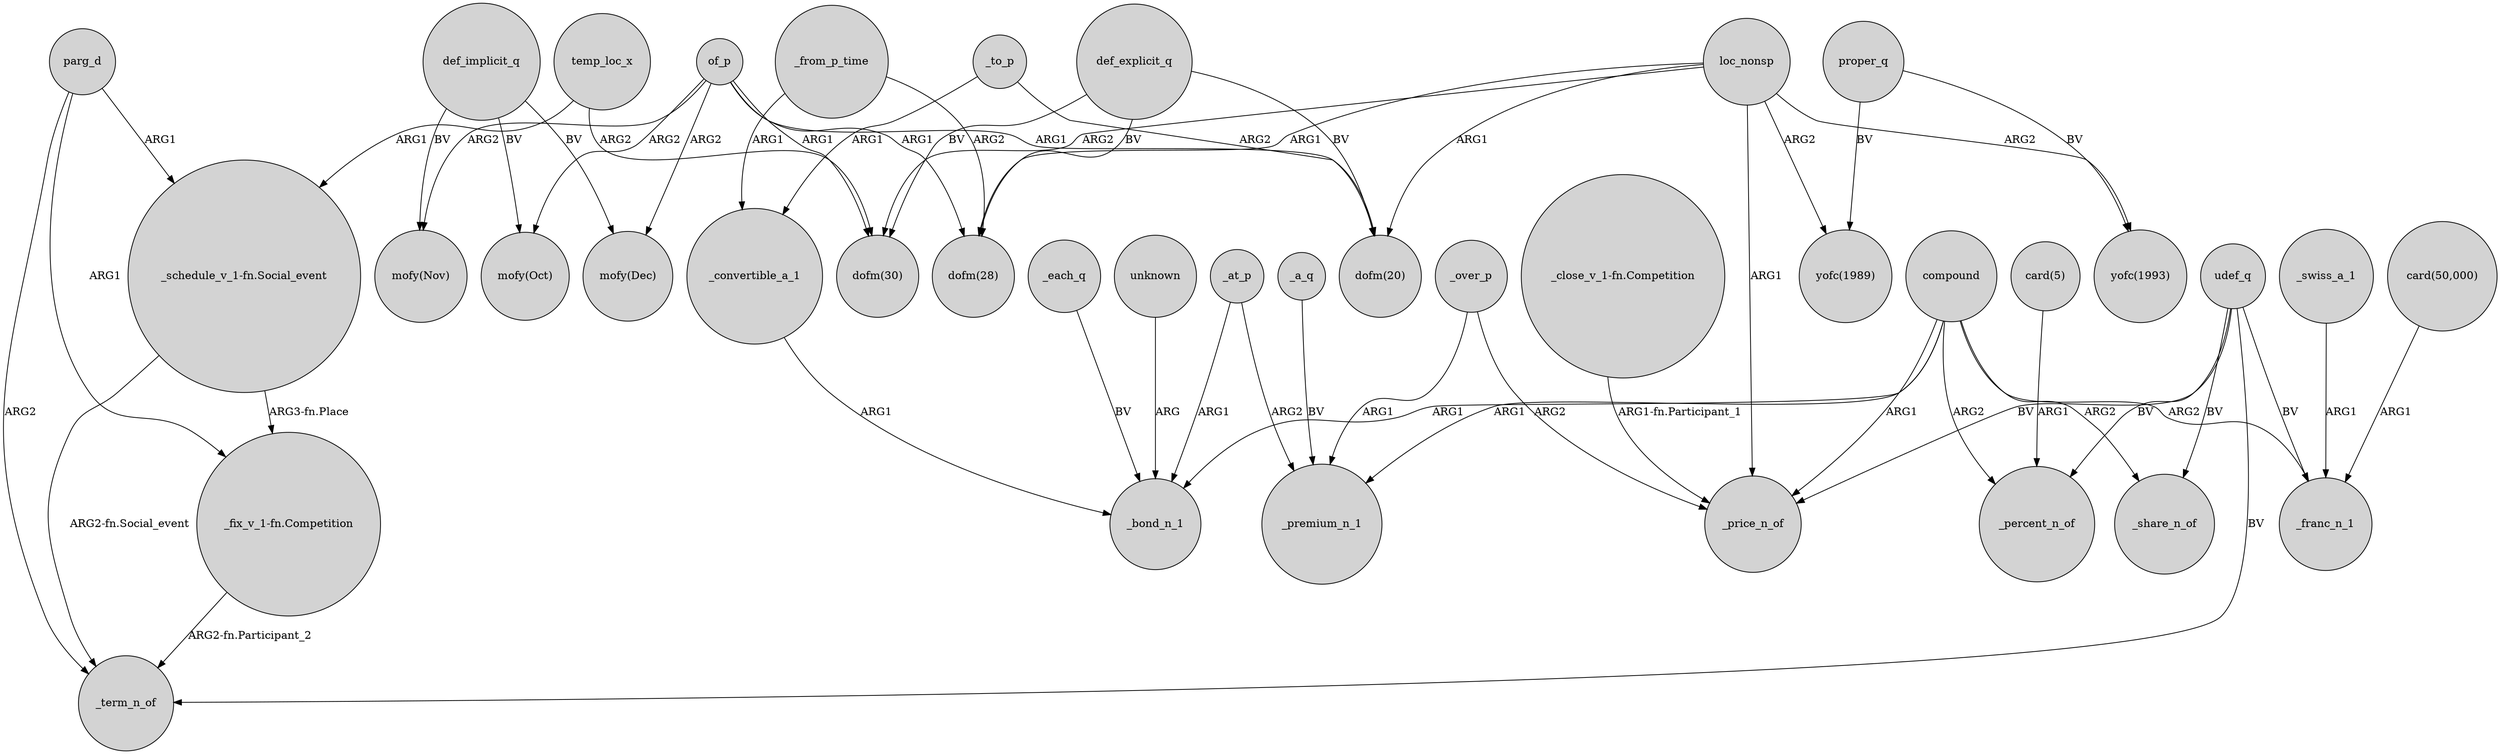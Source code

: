 digraph {
	node [shape=circle style=filled]
	udef_q -> _term_n_of [label=BV]
	_a_q -> _premium_n_1 [label=BV]
	unknown -> _bond_n_1 [label=ARG]
	_to_p -> _convertible_a_1 [label=ARG1]
	of_p -> "mofy(Nov)" [label=ARG2]
	of_p -> "dofm(20)" [label=ARG1]
	_swiss_a_1 -> _franc_n_1 [label=ARG1]
	of_p -> "mofy(Oct)" [label=ARG2]
	"_schedule_v_1-fn.Social_event" -> _term_n_of [label="ARG2-fn.Social_event"]
	udef_q -> _price_n_of [label=BV]
	compound -> _bond_n_1 [label=ARG1]
	"card(50,000)" -> _franc_n_1 [label=ARG1]
	compound -> _premium_n_1 [label=ARG1]
	def_explicit_q -> "dofm(30)" [label=BV]
	def_explicit_q -> "dofm(28)" [label=BV]
	_over_p -> _premium_n_1 [label=ARG1]
	of_p -> "dofm(28)" [label=ARG1]
	loc_nonsp -> "yofc(1993)" [label=ARG2]
	def_explicit_q -> "dofm(20)" [label=BV]
	proper_q -> "yofc(1993)" [label=BV]
	_each_q -> _bond_n_1 [label=BV]
	"_schedule_v_1-fn.Social_event" -> "_fix_v_1-fn.Competition" [label="ARG3-fn.Place"]
	loc_nonsp -> "dofm(28)" [label=ARG1]
	loc_nonsp -> _price_n_of [label=ARG1]
	loc_nonsp -> "yofc(1989)" [label=ARG2]
	udef_q -> _franc_n_1 [label=BV]
	udef_q -> _percent_n_of [label=BV]
	_over_p -> _price_n_of [label=ARG2]
	parg_d -> "_schedule_v_1-fn.Social_event" [label=ARG1]
	udef_q -> _share_n_of [label=BV]
	_at_p -> _premium_n_1 [label=ARG2]
	parg_d -> "_fix_v_1-fn.Competition" [label=ARG1]
	compound -> _percent_n_of [label=ARG2]
	"_fix_v_1-fn.Competition" -> _term_n_of [label="ARG2-fn.Participant_2"]
	_at_p -> _bond_n_1 [label=ARG1]
	"card(5)" -> _percent_n_of [label=ARG1]
	proper_q -> "yofc(1989)" [label=BV]
	"_close_v_1-fn.Competition" -> _price_n_of [label="ARG1-fn.Participant_1"]
	compound -> _share_n_of [label=ARG2]
	loc_nonsp -> "dofm(20)" [label=ARG1]
	def_implicit_q -> "mofy(Oct)" [label=BV]
	_from_p_time -> "dofm(28)" [label=ARG2]
	_to_p -> "dofm(20)" [label=ARG2]
	temp_loc_x -> "dofm(30)" [label=ARG2]
	_from_p_time -> _convertible_a_1 [label=ARG1]
	of_p -> "mofy(Dec)" [label=ARG2]
	of_p -> "dofm(30)" [label=ARG1]
	def_implicit_q -> "mofy(Nov)" [label=BV]
	parg_d -> _term_n_of [label=ARG2]
	compound -> _franc_n_1 [label=ARG2]
	_convertible_a_1 -> _bond_n_1 [label=ARG1]
	loc_nonsp -> "dofm(30)" [label=ARG2]
	compound -> _price_n_of [label=ARG1]
	temp_loc_x -> "_schedule_v_1-fn.Social_event" [label=ARG1]
	def_implicit_q -> "mofy(Dec)" [label=BV]
}
